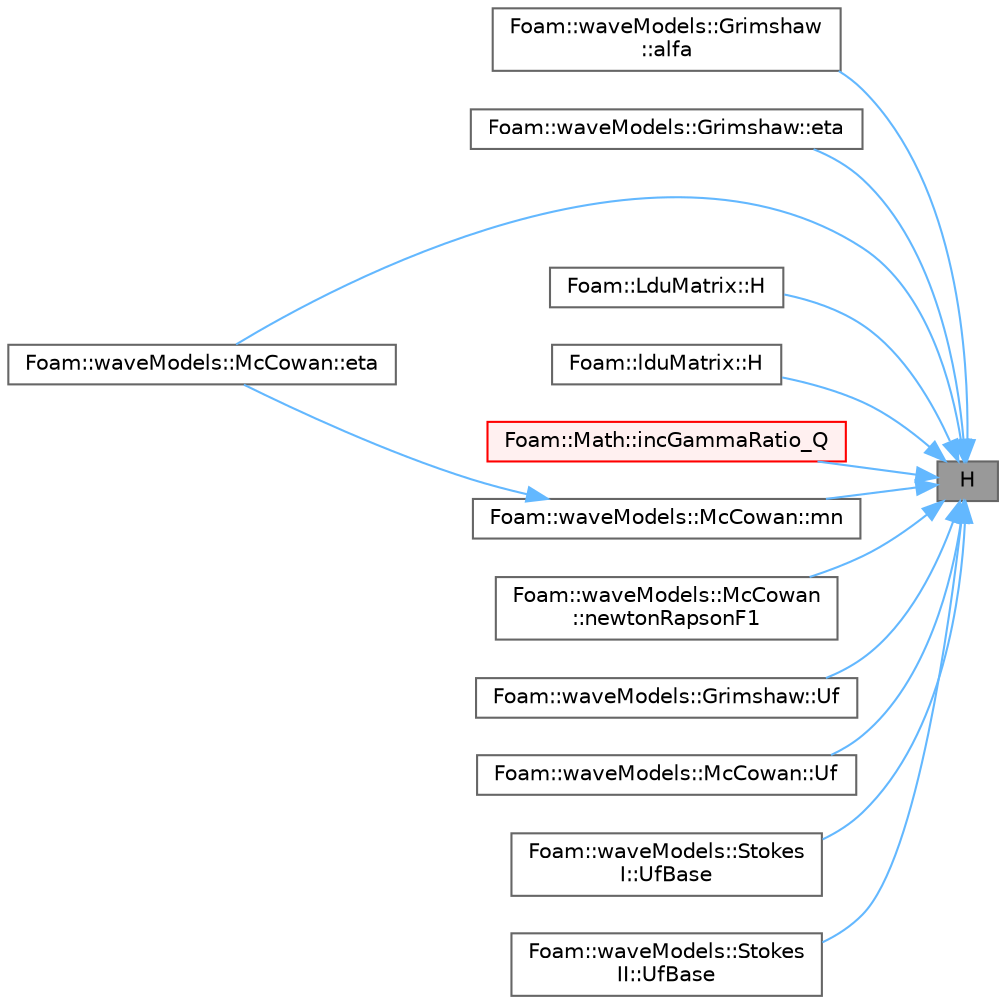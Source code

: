 digraph "H"
{
 // LATEX_PDF_SIZE
  bgcolor="transparent";
  edge [fontname=Helvetica,fontsize=10,labelfontname=Helvetica,labelfontsize=10];
  node [fontname=Helvetica,fontsize=10,shape=box,height=0.2,width=0.4];
  rankdir="RL";
  Node1 [id="Node000001",label="H",height=0.2,width=0.4,color="gray40", fillcolor="grey60", style="filled", fontcolor="black",tooltip=" "];
  Node1 -> Node2 [id="edge1_Node000001_Node000002",dir="back",color="steelblue1",style="solid",tooltip=" "];
  Node2 [id="Node000002",label="Foam::waveModels::Grimshaw\l::alfa",height=0.2,width=0.4,color="grey40", fillcolor="white", style="filled",URL="$classFoam_1_1waveModels_1_1Grimshaw.html#aba557b3d7afd1d51d1029f35fa70e1f8",tooltip=" "];
  Node1 -> Node3 [id="edge2_Node000001_Node000003",dir="back",color="steelblue1",style="solid",tooltip=" "];
  Node3 [id="Node000003",label="Foam::waveModels::Grimshaw::eta",height=0.2,width=0.4,color="grey40", fillcolor="white", style="filled",URL="$classFoam_1_1waveModels_1_1Grimshaw.html#acdd21f5500e940b04180fe8e37074ac5",tooltip=" "];
  Node1 -> Node4 [id="edge3_Node000001_Node000004",dir="back",color="steelblue1",style="solid",tooltip=" "];
  Node4 [id="Node000004",label="Foam::waveModels::McCowan::eta",height=0.2,width=0.4,color="grey40", fillcolor="white", style="filled",URL="$classFoam_1_1waveModels_1_1McCowan.html#acdd21f5500e940b04180fe8e37074ac5",tooltip=" "];
  Node1 -> Node5 [id="edge4_Node000001_Node000005",dir="back",color="steelblue1",style="solid",tooltip=" "];
  Node5 [id="Node000005",label="Foam::LduMatrix::H",height=0.2,width=0.4,color="grey40", fillcolor="white", style="filled",URL="$classFoam_1_1LduMatrix.html#ae65c3271ca4c65fc0f5da4e68f513584",tooltip=" "];
  Node1 -> Node6 [id="edge5_Node000001_Node000006",dir="back",color="steelblue1",style="solid",tooltip=" "];
  Node6 [id="Node000006",label="Foam::lduMatrix::H",height=0.2,width=0.4,color="grey40", fillcolor="white", style="filled",URL="$classFoam_1_1lduMatrix.html#a2f45a9e85f2ed64a4bf036fb71733bf8",tooltip=" "];
  Node1 -> Node7 [id="edge6_Node000001_Node000007",dir="back",color="steelblue1",style="solid",tooltip=" "];
  Node7 [id="Node000007",label="Foam::Math::incGammaRatio_Q",height=0.2,width=0.4,color="red", fillcolor="#FFF0F0", style="filled",URL="$namespaceFoam_1_1Math.html#af0d38a9a18c655ff27722ee4f0060fdf",tooltip=" "];
  Node1 -> Node14 [id="edge7_Node000001_Node000014",dir="back",color="steelblue1",style="solid",tooltip=" "];
  Node14 [id="Node000014",label="Foam::waveModels::McCowan::mn",height=0.2,width=0.4,color="grey40", fillcolor="white", style="filled",URL="$classFoam_1_1waveModels_1_1McCowan.html#a9ec59e7a770bcd60bca4a88ab19a0ecc",tooltip=" "];
  Node14 -> Node4 [id="edge8_Node000014_Node000004",dir="back",color="steelblue1",style="solid",tooltip=" "];
  Node1 -> Node15 [id="edge9_Node000001_Node000015",dir="back",color="steelblue1",style="solid",tooltip=" "];
  Node15 [id="Node000015",label="Foam::waveModels::McCowan\l::newtonRapsonF1",height=0.2,width=0.4,color="grey40", fillcolor="white", style="filled",URL="$classFoam_1_1waveModels_1_1McCowan.html#a0df475f492fa07489becac30f2f7b69c",tooltip=" "];
  Node1 -> Node16 [id="edge10_Node000001_Node000016",dir="back",color="steelblue1",style="solid",tooltip=" "];
  Node16 [id="Node000016",label="Foam::waveModels::Grimshaw::Uf",height=0.2,width=0.4,color="grey40", fillcolor="white", style="filled",URL="$classFoam_1_1waveModels_1_1Grimshaw.html#ad577d5cd1ace0cb11b8d870844ff46f4",tooltip=" "];
  Node1 -> Node17 [id="edge11_Node000001_Node000017",dir="back",color="steelblue1",style="solid",tooltip=" "];
  Node17 [id="Node000017",label="Foam::waveModels::McCowan::Uf",height=0.2,width=0.4,color="grey40", fillcolor="white", style="filled",URL="$classFoam_1_1waveModels_1_1McCowan.html#ad577d5cd1ace0cb11b8d870844ff46f4",tooltip=" "];
  Node1 -> Node18 [id="edge12_Node000001_Node000018",dir="back",color="steelblue1",style="solid",tooltip=" "];
  Node18 [id="Node000018",label="Foam::waveModels::Stokes\lI::UfBase",height=0.2,width=0.4,color="grey40", fillcolor="white", style="filled",URL="$classFoam_1_1waveModels_1_1StokesI.html#ad758a011885ca98f255e8bfa078a36df",tooltip=" "];
  Node1 -> Node19 [id="edge13_Node000001_Node000019",dir="back",color="steelblue1",style="solid",tooltip=" "];
  Node19 [id="Node000019",label="Foam::waveModels::Stokes\lII::UfBase",height=0.2,width=0.4,color="grey40", fillcolor="white", style="filled",URL="$classFoam_1_1waveModels_1_1StokesII.html#ad758a011885ca98f255e8bfa078a36df",tooltip=" "];
}
